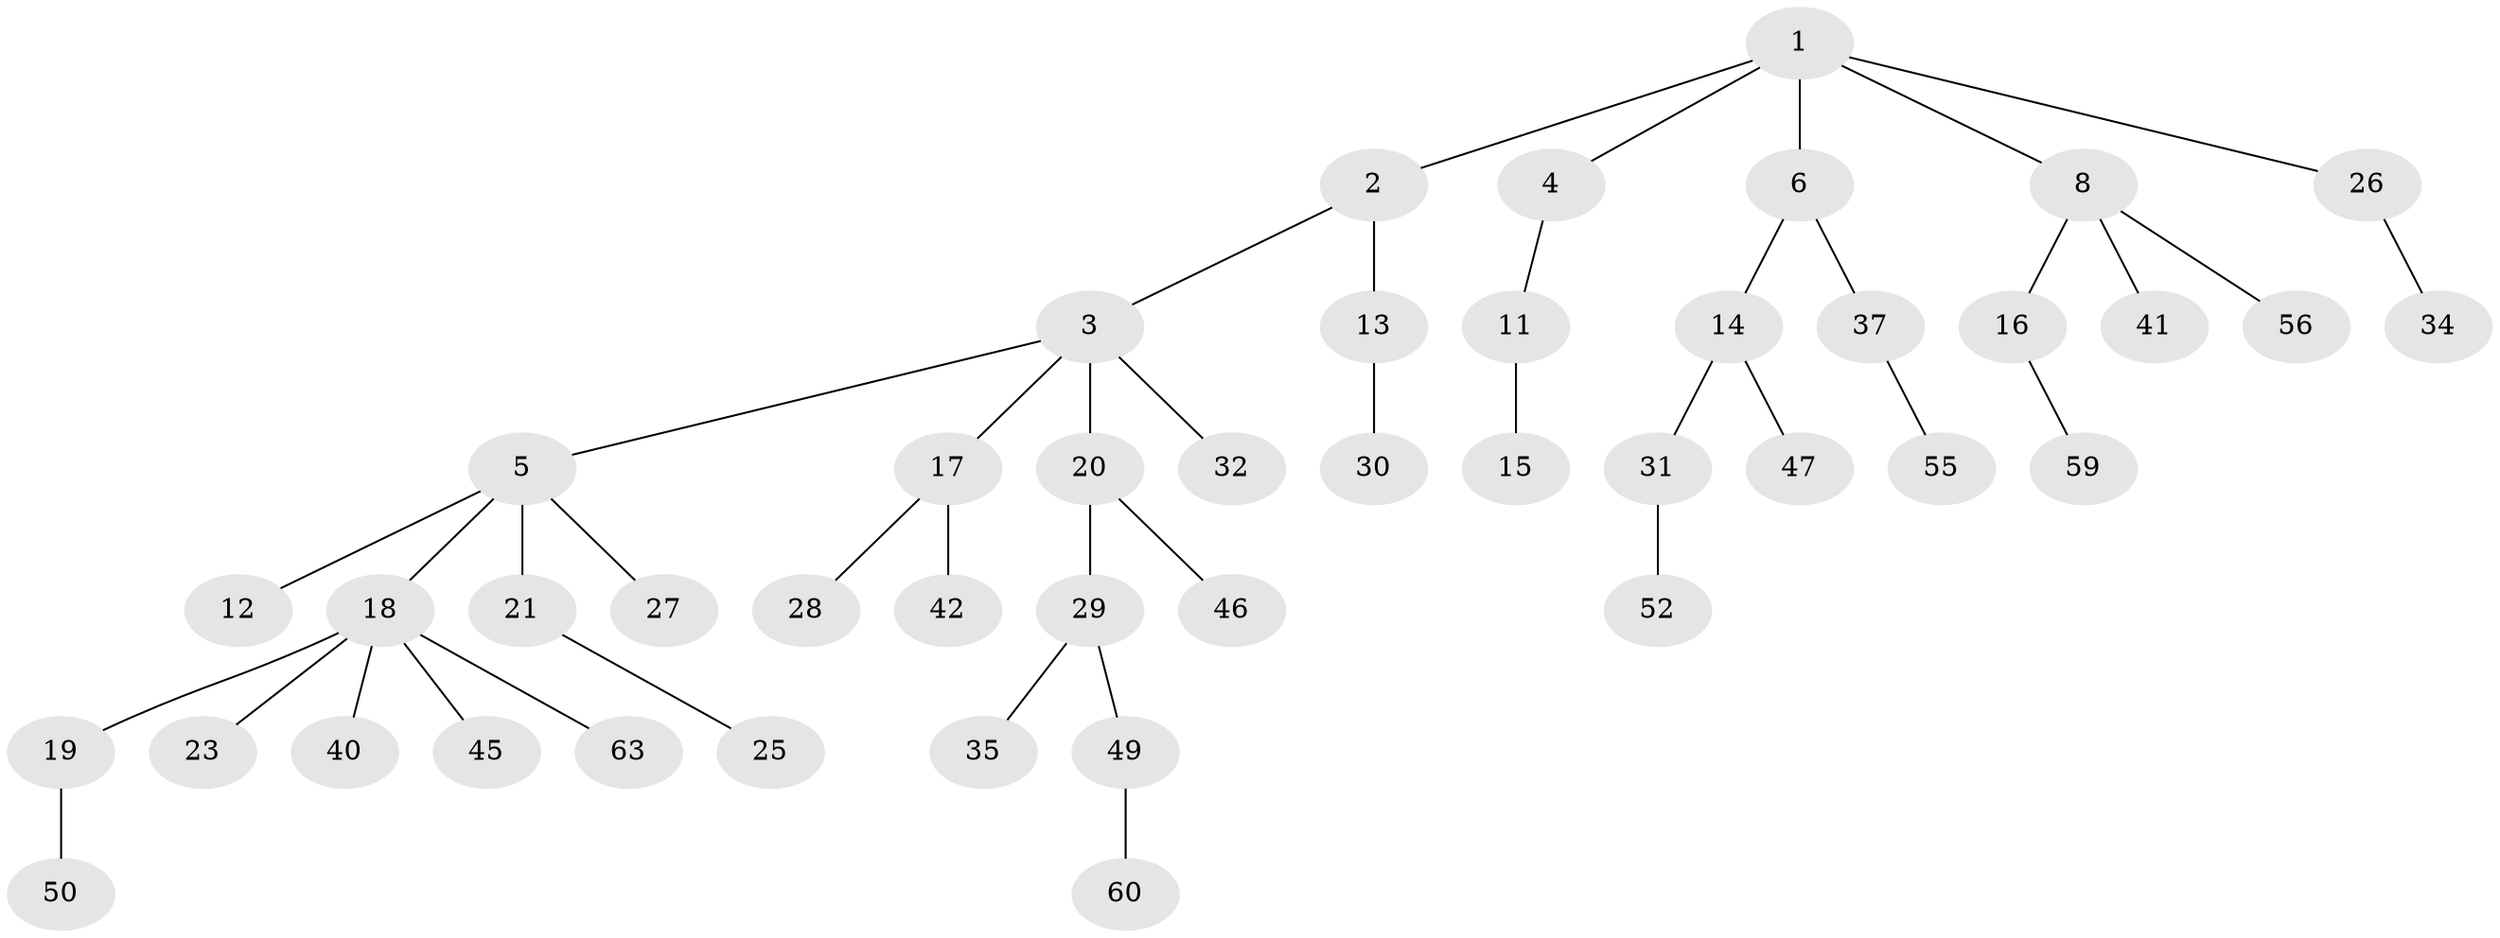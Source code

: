 // Generated by graph-tools (version 1.1) at 2025/24/03/03/25 07:24:08]
// undirected, 44 vertices, 43 edges
graph export_dot {
graph [start="1"]
  node [color=gray90,style=filled];
  1 [super="+58"];
  2 [super="+10"];
  3 [super="+24"];
  4 [super="+38"];
  5 [super="+7"];
  6 [super="+9"];
  8 [super="+53"];
  11;
  12 [super="+33"];
  13 [super="+54"];
  14 [super="+39"];
  15;
  16;
  17 [super="+36"];
  18 [super="+22"];
  19 [super="+43"];
  20;
  21;
  23;
  25;
  26;
  27;
  28;
  29;
  30 [super="+44"];
  31;
  32;
  34 [super="+57"];
  35;
  37 [super="+61"];
  40;
  41 [super="+62"];
  42;
  45;
  46;
  47 [super="+48"];
  49 [super="+51"];
  50;
  52;
  55;
  56;
  59;
  60;
  63;
  1 -- 2;
  1 -- 4;
  1 -- 6;
  1 -- 8;
  1 -- 26;
  2 -- 3;
  2 -- 13;
  3 -- 5;
  3 -- 17;
  3 -- 20;
  3 -- 32;
  4 -- 11;
  5 -- 21;
  5 -- 18;
  5 -- 27;
  5 -- 12;
  6 -- 14;
  6 -- 37;
  8 -- 16;
  8 -- 41;
  8 -- 56;
  11 -- 15;
  13 -- 30;
  14 -- 31;
  14 -- 47;
  16 -- 59;
  17 -- 28;
  17 -- 42;
  18 -- 19;
  18 -- 23;
  18 -- 40;
  18 -- 45;
  18 -- 63;
  19 -- 50;
  20 -- 29;
  20 -- 46;
  21 -- 25;
  26 -- 34;
  29 -- 35;
  29 -- 49;
  31 -- 52;
  37 -- 55;
  49 -- 60;
}
